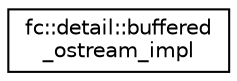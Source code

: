 digraph "Graphical Class Hierarchy"
{
  edge [fontname="Helvetica",fontsize="10",labelfontname="Helvetica",labelfontsize="10"];
  node [fontname="Helvetica",fontsize="10",shape=record];
  rankdir="LR";
  Node0 [label="fc::detail::buffered\l_ostream_impl",height=0.2,width=0.4,color="black", fillcolor="white", style="filled",URL="$classfc_1_1detail_1_1buffered__ostream__impl.html"];
}
